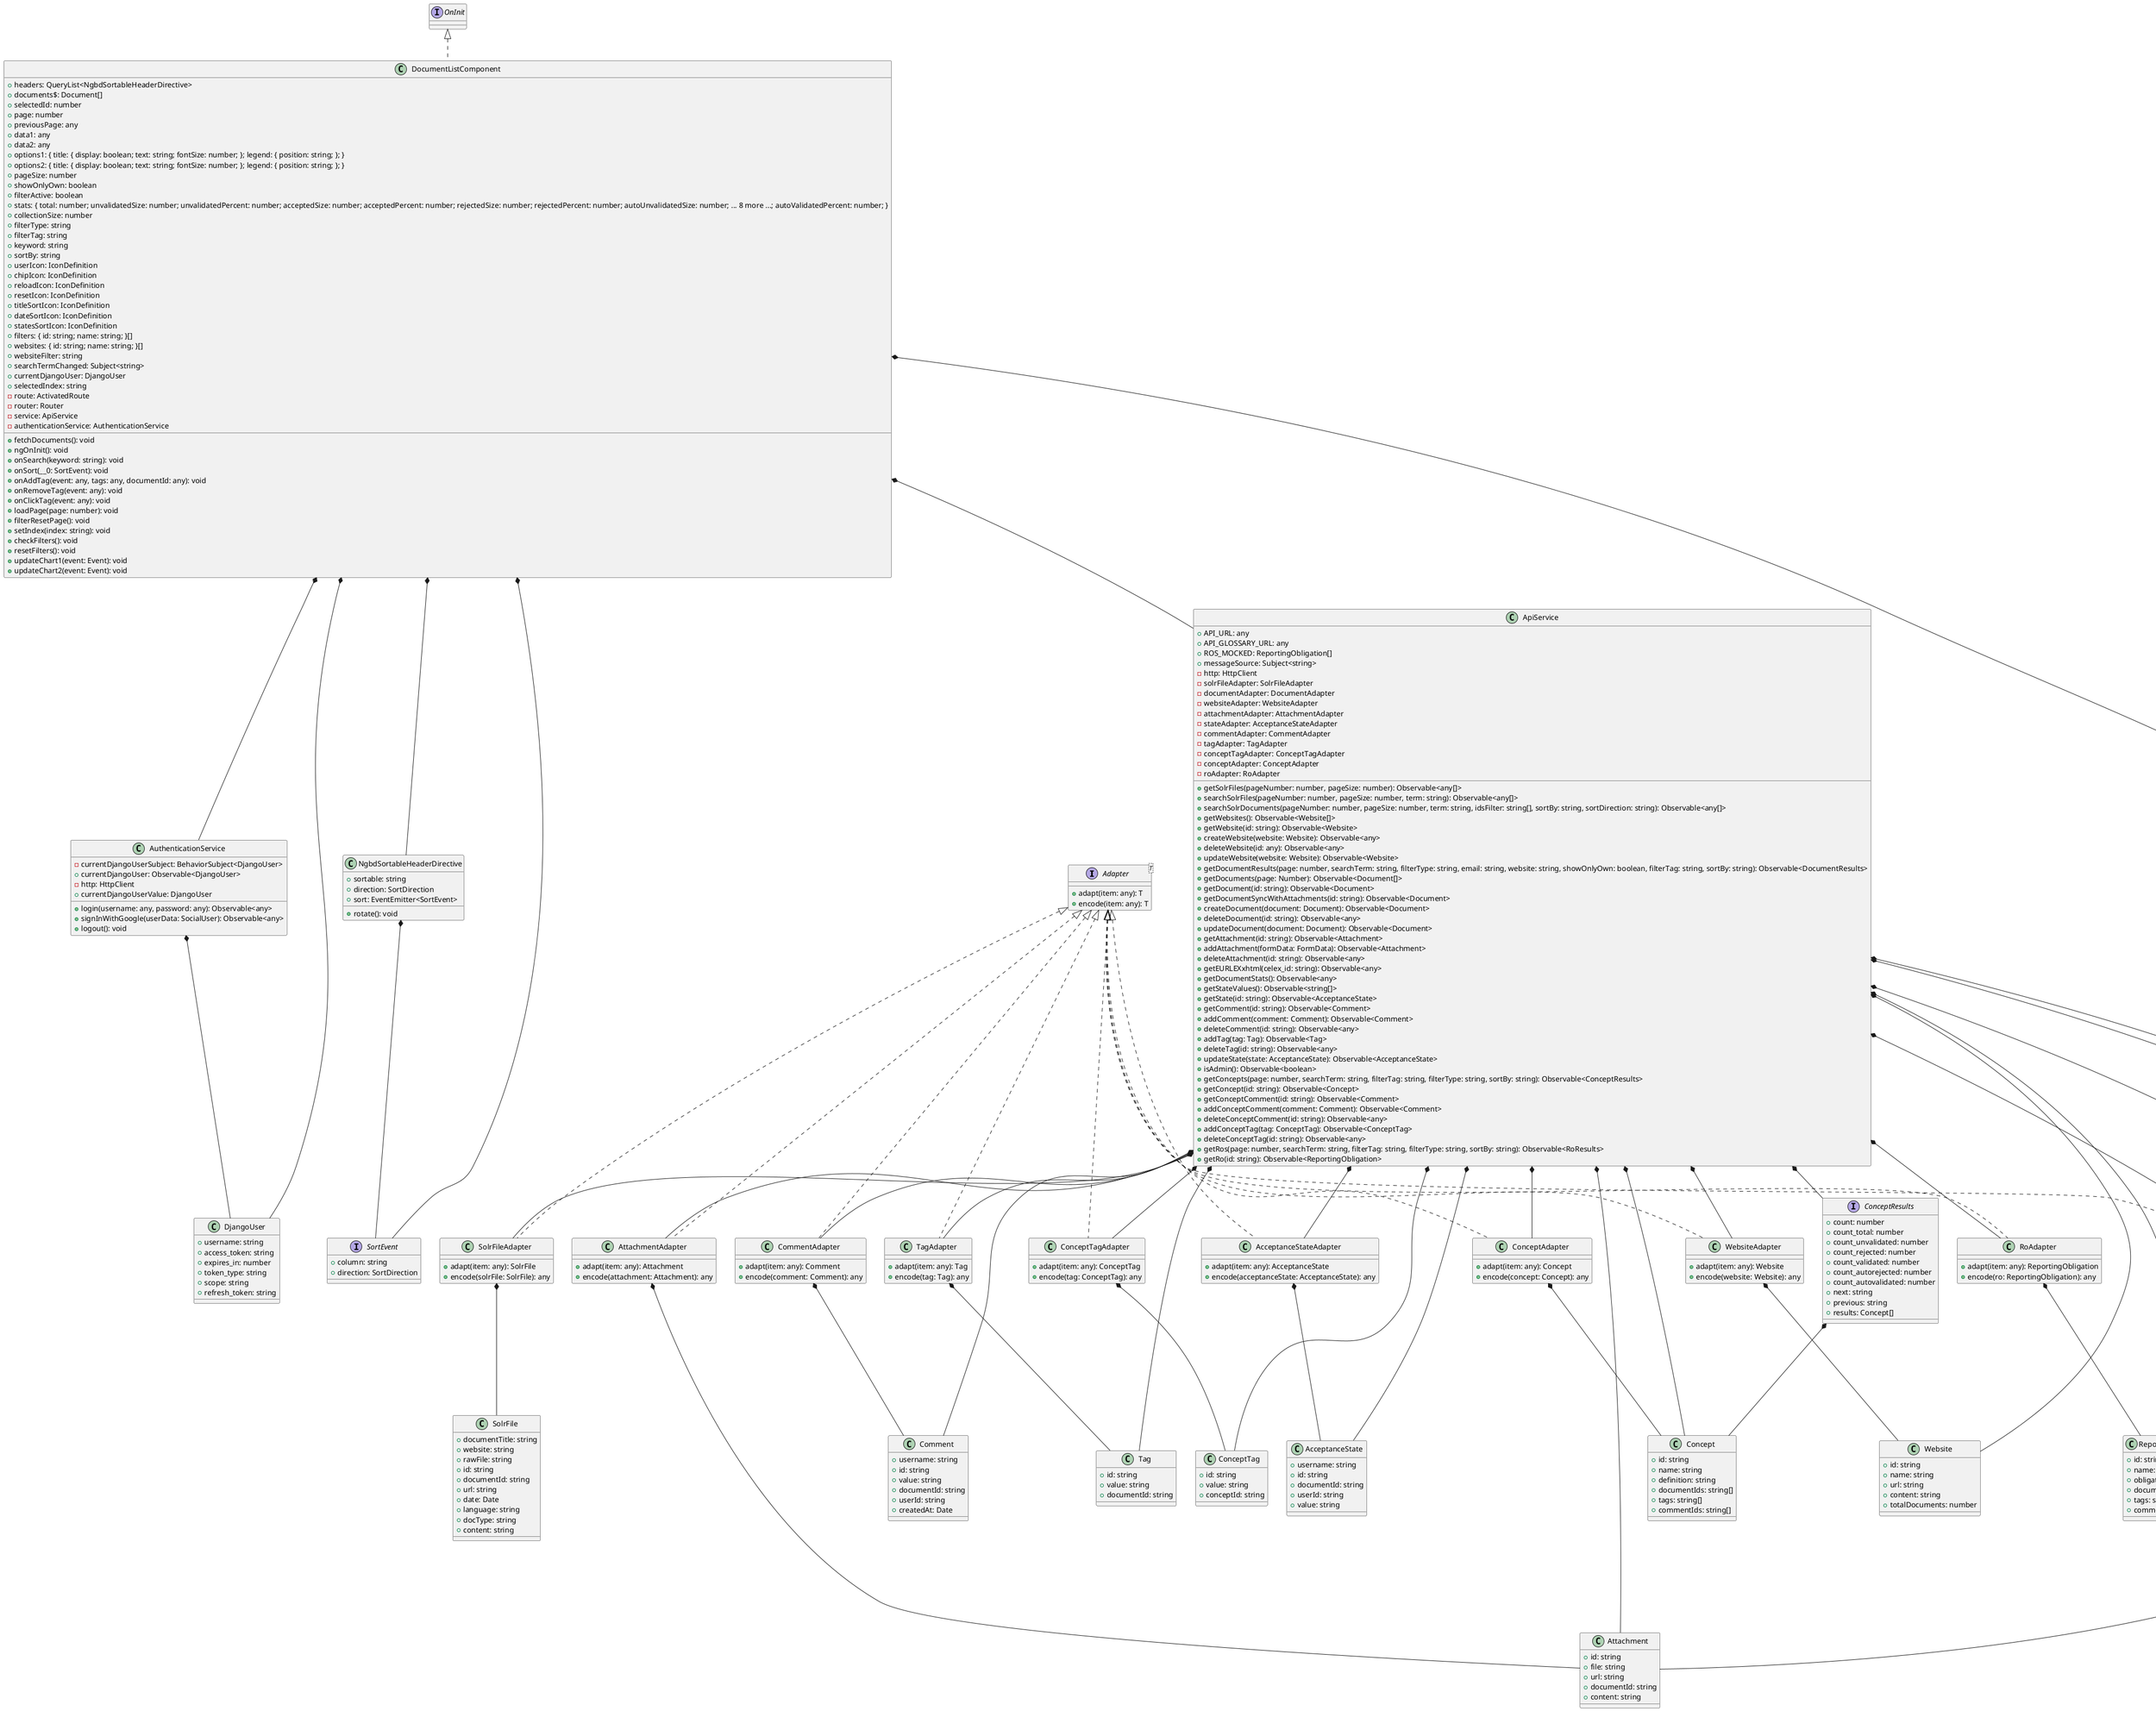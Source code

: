 @startuml
interface Adapter<T> {
    +adapt(item: any): T
    +encode(item: any): T
}
class SolrFile {
    +documentTitle: string
    +website: string
    +rawFile: string
    +id: string
    +documentId: string
    +url: string
    +date: Date
    +language: string
    +docType: string
    +content: string
}
class SolrFileAdapter implements Adapter {
    +adapt(item: any): SolrFile
    +encode(solrFile: SolrFile): any
}
class Attachment {
    +id: string
    +file: string
    +url: string
    +documentId: string
    +content: string
}
class AttachmentAdapter implements Adapter {
    +adapt(item: any): Attachment
    +encode(attachment: Attachment): any
}
interface DocumentResults {
    +count: number
    +count_total: number
    +count_unvalidated: number
    +count_rejected: number
    +count_validated: number
    +count_autorejected: number
    +count_autovalidated: number
    +next: string
    +previous: string
    +results: Document[]
}
class Document {
    +id: string
    +title: string
    +titlePrefix: string
    +type: string
    +date: Date
    +acceptanceState: string
    +acceptanceStateValue: string
    +url: string
    +website: string
    +websiteName: string
    +summary: string
    +content: string
    +various: string
    +celex: string
    +eli: string
    +status: string
    +author: string
    +attachments: Attachment[]
    +commentIds: string[]
    +tags: string[]
    +pull: boolean
    +consolidatedVersions: string
}
class DocumentAdapter implements Adapter {
    +adapt(item: any): Document
    +encode(document: Document): any
}
class Website {
    +id: string
    +name: string
    +url: string
    +content: string
    +totalDocuments: number
}
class WebsiteAdapter implements Adapter {
    +adapt(item: any): Website
    +encode(website: Website): any
}
class AcceptanceState {
    +username: string
    +id: string
    +documentId: string
    +userId: string
    +value: string
}
class AcceptanceStateAdapter implements Adapter {
    +adapt(item: any): AcceptanceState
    +encode(acceptanceState: AcceptanceState): any
}
class Comment {
    +username: string
    +id: string
    +value: string
    +documentId: string
    +userId: string
    +createdAt: Date
}
class CommentAdapter implements Adapter {
    +adapt(item: any): Comment
    +encode(comment: Comment): any
}
class Tag {
    +id: string
    +value: string
    +documentId: string
}
class TagAdapter implements Adapter {
    +adapt(item: any): Tag
    +encode(tag: Tag): any
}
interface ConceptResults {
    +count: number
    +count_total: number
    +count_unvalidated: number
    +count_rejected: number
    +count_validated: number
    +count_autorejected: number
    +count_autovalidated: number
    +next: string
    +previous: string
    +results: Concept[]
}
class Concept {
    +id: string
    +name: string
    +definition: string
    +documentIds: string[]
    +tags: string[]
    +commentIds: string[]
}
class ConceptAdapter implements Adapter {
    +adapt(item: any): Concept
    +encode(concept: Concept): any
}
class ConceptTag {
    +id: string
    +value: string
    +conceptId: string
}
class ConceptTagAdapter implements Adapter {
    +adapt(item: any): ConceptTag
    +encode(tag: ConceptTag): any
}
class RoResults {
    +count: number
    +count_unvalidated: number
    +count_total: number
    +count_rejected: number
    +count_validated: number
    +count_autorejected: number
    +count_autovalidated: number
    +next: string
    +previous: string
    +results: ReportingObligation[]
}
class ReportingObligation {
    +id: string
    +name: string
    +obligation: string
    +documentIds: string[]
    +tags: string[]
    +commentIds: string[]
}
class RoAdapter implements Adapter {
    +adapt(item: any): ReportingObligation
    +encode(ro: ReportingObligation): any
}
class ApiService {
    +API_URL: any
    +API_GLOSSARY_URL: any
    +ROS_MOCKED: ReportingObligation[]
    +messageSource: Subject<string>
    -http: HttpClient
    -solrFileAdapter: SolrFileAdapter
    -documentAdapter: DocumentAdapter
    -websiteAdapter: WebsiteAdapter
    -attachmentAdapter: AttachmentAdapter
    -stateAdapter: AcceptanceStateAdapter
    -commentAdapter: CommentAdapter
    -tagAdapter: TagAdapter
    -conceptTagAdapter: ConceptTagAdapter
    -conceptAdapter: ConceptAdapter
    -roAdapter: RoAdapter
    +getSolrFiles(pageNumber: number, pageSize: number): Observable<any[]>
    +searchSolrFiles(pageNumber: number, pageSize: number, term: string): Observable<any[]>
    +searchSolrDocuments(pageNumber: number, pageSize: number, term: string, idsFilter: string[], sortBy: string, sortDirection: string): Observable<any[]>
    +getWebsites(): Observable<Website[]>
    +getWebsite(id: string): Observable<Website>
    +createWebsite(website: Website): Observable<any>
    +deleteWebsite(id: any): Observable<any>
    +updateWebsite(website: Website): Observable<Website>
    +getDocumentResults(page: number, searchTerm: string, filterType: string, email: string, website: string, showOnlyOwn: boolean, filterTag: string, sortBy: string): Observable<DocumentResults>
    +getDocuments(page: Number): Observable<Document[]>
    +getDocument(id: string): Observable<Document>
    +getDocumentSyncWithAttachments(id: string): Observable<Document>
    +createDocument(document: Document): Observable<Document>
    +deleteDocument(id: string): Observable<any>
    +updateDocument(document: Document): Observable<Document>
    +getAttachment(id: string): Observable<Attachment>
    +addAttachment(formData: FormData): Observable<Attachment>
    +deleteAttachment(id: string): Observable<any>
    +getEURLEXxhtml(celex_id: string): Observable<any>
    +getDocumentStats(): Observable<any>
    +getStateValues(): Observable<string[]>
    +getState(id: string): Observable<AcceptanceState>
    +getComment(id: string): Observable<Comment>
    +addComment(comment: Comment): Observable<Comment>
    +deleteComment(id: string): Observable<any>
    +addTag(tag: Tag): Observable<Tag>
    +deleteTag(id: string): Observable<any>
    +updateState(state: AcceptanceState): Observable<AcceptanceState>
    +isAdmin(): Observable<boolean>
    +getConcepts(page: number, searchTerm: string, filterTag: string, filterType: string, sortBy: string): Observable<ConceptResults>
    +getConcept(id: string): Observable<Concept>
    +getConceptComment(id: string): Observable<Comment>
    +addConceptComment(comment: Comment): Observable<Comment>
    +deleteConceptComment(id: string): Observable<any>
    +addConceptTag(tag: ConceptTag): Observable<ConceptTag>
    +deleteConceptTag(id: string): Observable<any>
    +getRos(page: number, searchTerm: string, filterTag: string, filterType: string, sortBy: string): Observable<RoResults>
    +getRo(id: string): Observable<ReportingObligation>
}
class DjangoUser {
    +username: string
    +access_token: string
    +expires_in: number
    +token_type: string
    +scope: string
    +refresh_token: string
}
class AuthenticationService {
    -currentDjangoUserSubject: BehaviorSubject<DjangoUser>
    +currentDjangoUser: Observable<DjangoUser>
    -http: HttpClient
    +currentDjangoUserValue: DjangoUser
    +login(username: any, password: any): Observable<any>
    +signInWithGoogle(userData: SocialUser): Observable<any>
    +logout(): void
}
interface SortEvent {
    +column: string
    +direction: SortDirection
}
class NgbdSortableHeaderDirective {
    +sortable: string
    +direction: SortDirection
    +sort: EventEmitter<SortEvent>
    +rotate(): void
}
class DocumentListComponent implements OnInit {
    +headers: QueryList<NgbdSortableHeaderDirective>
    +documents$: Document[]
    +selectedId: number
    +page: number
    +previousPage: any
    +data1: any
    +data2: any
    +options1: { title: { display: boolean; text: string; fontSize: number; }; legend: { position: string; }; }
    +options2: { title: { display: boolean; text: string; fontSize: number; }; legend: { position: string; }; }
    +pageSize: number
    +showOnlyOwn: boolean
    +filterActive: boolean
    +stats: { total: number; unvalidatedSize: number; unvalidatedPercent: number; acceptedSize: number; acceptedPercent: number; rejectedSize: number; rejectedPercent: number; autoUnvalidatedSize: number; ... 8 more ...; autoValidatedPercent: number; }
    +collectionSize: number
    +filterType: string
    +filterTag: string
    +keyword: string
    +sortBy: string
    +userIcon: IconDefinition
    +chipIcon: IconDefinition
    +reloadIcon: IconDefinition
    +resetIcon: IconDefinition
    +titleSortIcon: IconDefinition
    +dateSortIcon: IconDefinition
    +statesSortIcon: IconDefinition
    +filters: { id: string; name: string; }[]
    +websites: { id: string; name: string; }[]
    +websiteFilter: string
    +searchTermChanged: Subject<string>
    +currentDjangoUser: DjangoUser
    +selectedIndex: string
    -route: ActivatedRoute
    -router: Router
    -service: ApiService
    -authenticationService: AuthenticationService
    +fetchDocuments(): void
    +ngOnInit(): void
    +onSearch(keyword: string): void
    +onSort(__0: SortEvent): void
    +onAddTag(event: any, tags: any, documentId: any): void
    +onRemoveTag(event: any): void
    +onClickTag(event: any): void
    +loadPage(page: number): void
    +filterResetPage(): void
    +setIndex(index: string): void
    +checkFilters(): void
    +resetFilters(): void
    +updateChart1(event: Event): void
    +updateChart2(event: Event): void
}
SolrFileAdapter *-- SolrFile
AttachmentAdapter *-- Attachment
DocumentResults *-- Document
Document *-- Attachment
DocumentAdapter *-- Document
WebsiteAdapter *-- Website
AcceptanceStateAdapter *-- AcceptanceState
CommentAdapter *-- Comment
TagAdapter *-- Tag
ConceptResults *-- Concept
ConceptAdapter *-- Concept
ConceptTagAdapter *-- ConceptTag
RoResults *-- ReportingObligation
RoAdapter *-- ReportingObligation
ApiService *-- ReportingObligation
ApiService *-- SolrFileAdapter
ApiService *-- DocumentAdapter
ApiService *-- WebsiteAdapter
ApiService *-- AttachmentAdapter
ApiService *-- AcceptanceStateAdapter
ApiService *-- CommentAdapter
ApiService *-- TagAdapter
ApiService *-- ConceptTagAdapter
ApiService *-- ConceptAdapter
ApiService *-- RoAdapter
ApiService *-- Website
ApiService *-- DocumentResults
ApiService *-- Document
ApiService *-- Attachment
ApiService *-- AcceptanceState
ApiService *-- Comment
ApiService *-- Tag
ApiService *-- ConceptResults
ApiService *-- Concept
ApiService *-- ConceptTag
ApiService *-- RoResults
AuthenticationService *-- DjangoUser
NgbdSortableHeaderDirective *-- SortEvent
DocumentListComponent *-- NgbdSortableHeaderDirective
DocumentListComponent *-- Document
DocumentListComponent *-- DjangoUser
DocumentListComponent *-- ApiService
DocumentListComponent *-- AuthenticationService
DocumentListComponent *-- SortEvent
@enduml